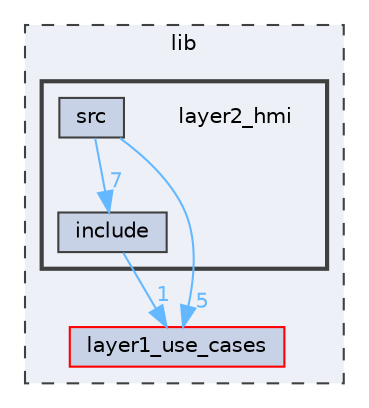 digraph "lib/layer2_hmi"
{
 // LATEX_PDF_SIZE
  bgcolor="transparent";
  edge [fontname=Helvetica,fontsize=10,labelfontname=Helvetica,labelfontsize=10];
  node [fontname=Helvetica,fontsize=10,shape=box,height=0.2,width=0.4];
  compound=true
  subgraph clusterdir_97aefd0d527b934f1d99a682da8fe6a9 {
    graph [ bgcolor="#edf0f7", pencolor="grey25", label="lib", fontname=Helvetica,fontsize=10 style="filled,dashed", URL="dir_97aefd0d527b934f1d99a682da8fe6a9.xhtml",tooltip=""]
  dir_bc8d9efccb68c9442e5dc466270ac2ea [label="layer1_use_cases", fillcolor="#c8d2e7", color="red", style="filled", URL="dir_bc8d9efccb68c9442e5dc466270ac2ea.xhtml",tooltip=""];
  subgraph clusterdir_a647c64d7ac458a08d86dd39ddd46fd3 {
    graph [ bgcolor="#edf0f7", pencolor="grey25", label="", fontname=Helvetica,fontsize=10 style="filled,bold", URL="dir_a647c64d7ac458a08d86dd39ddd46fd3.xhtml",tooltip=""]
    dir_a647c64d7ac458a08d86dd39ddd46fd3 [shape=plaintext, label="layer2_hmi"];
  dir_5cc884592035fcf1f8f92921114afb76 [label="include", fillcolor="#c8d2e7", color="grey25", style="filled", URL="dir_5cc884592035fcf1f8f92921114afb76.xhtml",tooltip=""];
  dir_9bd86a7a38936839c6e136efba5b5507 [label="src", fillcolor="#c8d2e7", color="grey25", style="filled", URL="dir_9bd86a7a38936839c6e136efba5b5507.xhtml",tooltip=""];
  }
  }
  dir_5cc884592035fcf1f8f92921114afb76->dir_bc8d9efccb68c9442e5dc466270ac2ea [headlabel="1", labeldistance=1.5 headhref="dir_000002_000004.xhtml" href="dir_000002_000004.xhtml" color="steelblue1" fontcolor="steelblue1"];
  dir_9bd86a7a38936839c6e136efba5b5507->dir_5cc884592035fcf1f8f92921114afb76 [headlabel="7", labeldistance=1.5 headhref="dir_000010_000002.xhtml" href="dir_000010_000002.xhtml" color="steelblue1" fontcolor="steelblue1"];
  dir_9bd86a7a38936839c6e136efba5b5507->dir_bc8d9efccb68c9442e5dc466270ac2ea [headlabel="5", labeldistance=1.5 headhref="dir_000010_000004.xhtml" href="dir_000010_000004.xhtml" color="steelblue1" fontcolor="steelblue1"];
}

